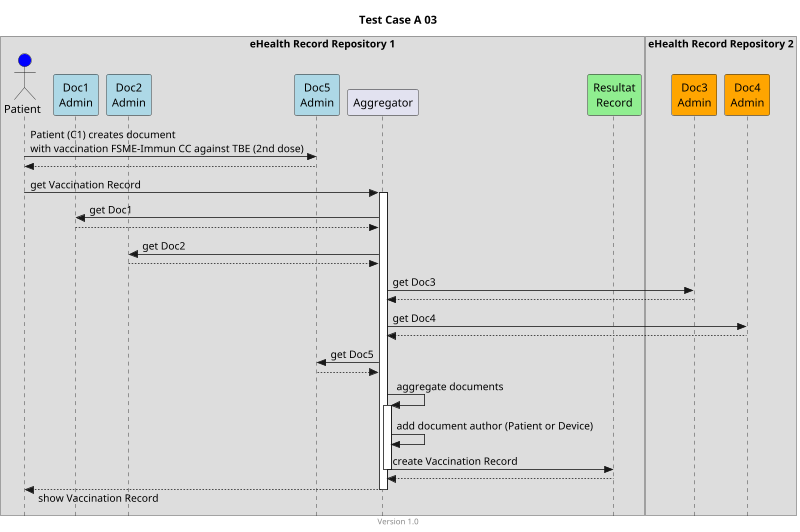 @startuml
title Test Case A 03
footer Version 1.0
skinparam responseMessageBelowArrow true
skinparam style strictuml
scale max 800 width

box "eHealth Record Repository 1"
actor "Patient" as PAT #blue
participant "Doc1\nAdmin" as Doc1 #lightblue
participant "Doc2\nAdmin" as Doc2 #lightblue
participant "Doc5\nAdmin" as Doc5 #lightblue
participant Aggregator as AGG
participant "Resultat\nRecord" as RES #lightgreen
end box

PAT -> Doc5: Patient (C1) creates document\nwith vaccination FSME-Immun CC against TBE (2nd dose)
PAT <-- Doc5

box "eHealth Record Repository 2"
participant "Doc3\nAdmin" as Doc3 #orange
participant "Doc4\nAdmin" as Doc4 #orange
end box

PAT -> AGG: get Vaccination Record
activate AGG

AGG -> Doc1: get Doc1
AGG <-- Doc1

AGG -> Doc2: get Doc2
AGG <-- Doc2

AGG -> Doc3: get Doc3
AGG <-- Doc3
AGG -> Doc4: get Doc4
AGG <-- Doc4

AGG -> Doc5: get Doc5
AGG <-- Doc5

AGG -> AGG: aggregate documents 
activate AGG
AGG -> AGG: add document author (Patient or Device)
AGG -> RES: create Vaccination Record
deactivate AGG
AGG <-- RES

PAT <-- AGG: show Vaccination Record
deactivate AGG

@enduml
